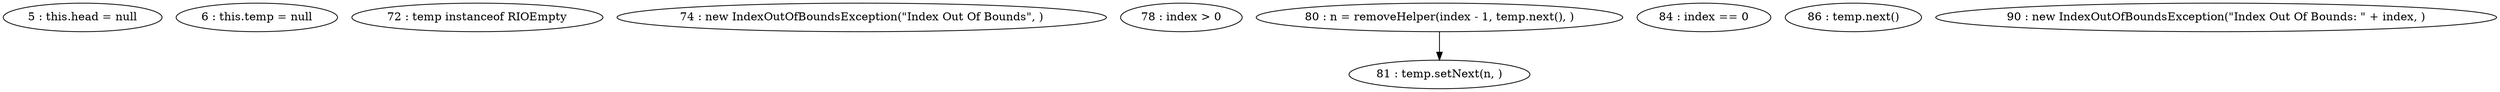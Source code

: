 digraph G {
"5 : this.head = null"
"6 : this.temp = null"
"72 : temp instanceof RIOEmpty"
"74 : new IndexOutOfBoundsException(\"Index Out Of Bounds\", )"
"78 : index > 0"
"80 : n = removeHelper(index - 1, temp.next(), )"
"80 : n = removeHelper(index - 1, temp.next(), )" -> "81 : temp.setNext(n, )"
"81 : temp.setNext(n, )"
"84 : index == 0"
"86 : temp.next()"
"90 : new IndexOutOfBoundsException(\"Index Out Of Bounds: \" + index, )"
}